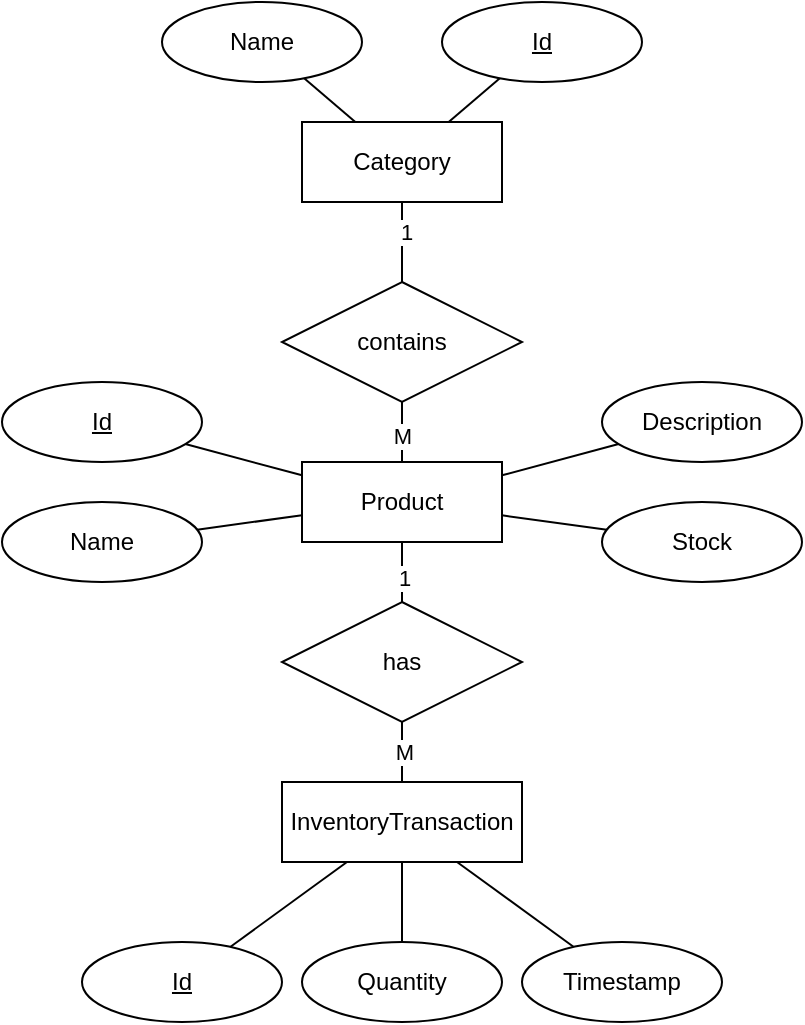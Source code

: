 <mxfile>
    <diagram id="AEq-EC3uk1_h8GAAPG3J" name="Page-1">
        <mxGraphModel dx="734" dy="626" grid="1" gridSize="10" guides="1" tooltips="1" connect="1" arrows="1" fold="1" page="1" pageScale="1" pageWidth="850" pageHeight="1100" math="0" shadow="0">
            <root>
                <mxCell id="0"/>
                <mxCell id="1" parent="0"/>
                <mxCell id="31" style="edgeStyle=none;html=1;endArrow=none;endFill=0;" edge="1" parent="1" source="2" target="24">
                    <mxGeometry relative="1" as="geometry"/>
                </mxCell>
                <mxCell id="33" value="M" style="edgeLabel;html=1;align=center;verticalAlign=middle;resizable=0;points=[];" vertex="1" connectable="0" parent="31">
                    <mxGeometry x="0.036" y="-1" relative="1" as="geometry">
                        <mxPoint as="offset"/>
                    </mxGeometry>
                </mxCell>
                <mxCell id="2" value="InventoryTransaction" style="whiteSpace=wrap;html=1;align=center;" vertex="1" parent="1">
                    <mxGeometry x="320" y="480" width="120" height="40" as="geometry"/>
                </mxCell>
                <mxCell id="26" style="edgeStyle=none;html=1;endArrow=none;endFill=0;" edge="1" parent="1" source="3" target="25">
                    <mxGeometry relative="1" as="geometry"/>
                </mxCell>
                <mxCell id="28" value="1" style="edgeLabel;html=1;align=center;verticalAlign=middle;resizable=0;points=[];" vertex="1" connectable="0" parent="26">
                    <mxGeometry x="-0.258" y="2" relative="1" as="geometry">
                        <mxPoint as="offset"/>
                    </mxGeometry>
                </mxCell>
                <mxCell id="3" value="Category" style="whiteSpace=wrap;html=1;align=center;" vertex="1" parent="1">
                    <mxGeometry x="330" y="150" width="100" height="40" as="geometry"/>
                </mxCell>
                <mxCell id="30" style="edgeStyle=none;html=1;endArrow=none;endFill=0;" edge="1" parent="1" source="4" target="24">
                    <mxGeometry relative="1" as="geometry"/>
                </mxCell>
                <mxCell id="32" value="1" style="edgeLabel;html=1;align=center;verticalAlign=middle;resizable=0;points=[];" vertex="1" connectable="0" parent="30">
                    <mxGeometry x="0.171" y="1" relative="1" as="geometry">
                        <mxPoint as="offset"/>
                    </mxGeometry>
                </mxCell>
                <mxCell id="4" value="Product" style="whiteSpace=wrap;html=1;align=center;" vertex="1" parent="1">
                    <mxGeometry x="330" y="320" width="100" height="40" as="geometry"/>
                </mxCell>
                <mxCell id="14" style="edgeStyle=none;html=1;endArrow=none;endFill=0;" edge="1" parent="1" source="5" target="4">
                    <mxGeometry relative="1" as="geometry"/>
                </mxCell>
                <mxCell id="5" value="Id" style="ellipse;whiteSpace=wrap;html=1;align=center;fontStyle=4;" vertex="1" parent="1">
                    <mxGeometry x="180" y="280" width="100" height="40" as="geometry"/>
                </mxCell>
                <mxCell id="17" style="edgeStyle=none;html=1;endArrow=none;endFill=0;" edge="1" parent="1" source="6" target="4">
                    <mxGeometry relative="1" as="geometry"/>
                </mxCell>
                <mxCell id="6" value="Description" style="ellipse;whiteSpace=wrap;html=1;align=center;" vertex="1" parent="1">
                    <mxGeometry x="480" y="280" width="100" height="40" as="geometry"/>
                </mxCell>
                <mxCell id="16" style="edgeStyle=none;html=1;endArrow=none;endFill=0;" edge="1" parent="1" source="7" target="4">
                    <mxGeometry relative="1" as="geometry"/>
                </mxCell>
                <mxCell id="7" value="Stock" style="ellipse;whiteSpace=wrap;html=1;align=center;" vertex="1" parent="1">
                    <mxGeometry x="480" y="340" width="100" height="40" as="geometry"/>
                </mxCell>
                <mxCell id="23" style="edgeStyle=none;html=1;endArrow=none;endFill=0;" edge="1" parent="1" source="8" target="2">
                    <mxGeometry relative="1" as="geometry"/>
                </mxCell>
                <mxCell id="8" value="Quantity" style="ellipse;whiteSpace=wrap;html=1;align=center;" vertex="1" parent="1">
                    <mxGeometry x="330" y="560" width="100" height="40" as="geometry"/>
                </mxCell>
                <mxCell id="15" style="edgeStyle=none;html=1;endArrow=none;endFill=0;" edge="1" parent="1" source="9" target="4">
                    <mxGeometry relative="1" as="geometry"/>
                </mxCell>
                <mxCell id="9" value="Name" style="ellipse;whiteSpace=wrap;html=1;align=center;" vertex="1" parent="1">
                    <mxGeometry x="180" y="340" width="100" height="40" as="geometry"/>
                </mxCell>
                <mxCell id="12" style="edgeStyle=none;html=1;endArrow=none;endFill=0;" edge="1" parent="1" source="10" target="3">
                    <mxGeometry relative="1" as="geometry"/>
                </mxCell>
                <mxCell id="10" value="Name" style="ellipse;whiteSpace=wrap;html=1;align=center;" vertex="1" parent="1">
                    <mxGeometry x="260" y="90" width="100" height="40" as="geometry"/>
                </mxCell>
                <mxCell id="13" style="edgeStyle=none;html=1;endArrow=none;endFill=0;" edge="1" parent="1" source="11" target="3">
                    <mxGeometry relative="1" as="geometry"/>
                </mxCell>
                <mxCell id="11" value="Id" style="ellipse;whiteSpace=wrap;html=1;align=center;fontStyle=4;" vertex="1" parent="1">
                    <mxGeometry x="400" y="90" width="100" height="40" as="geometry"/>
                </mxCell>
                <mxCell id="21" style="edgeStyle=none;html=1;endArrow=none;endFill=0;" edge="1" parent="1" source="18" target="2">
                    <mxGeometry relative="1" as="geometry"/>
                </mxCell>
                <mxCell id="18" value="Id" style="ellipse;whiteSpace=wrap;html=1;align=center;fontStyle=4;" vertex="1" parent="1">
                    <mxGeometry x="220" y="560" width="100" height="40" as="geometry"/>
                </mxCell>
                <mxCell id="22" style="edgeStyle=none;html=1;endArrow=none;endFill=0;" edge="1" parent="1" source="20" target="2">
                    <mxGeometry relative="1" as="geometry"/>
                </mxCell>
                <mxCell id="20" value="Timestamp" style="ellipse;whiteSpace=wrap;html=1;align=center;" vertex="1" parent="1">
                    <mxGeometry x="440" y="560" width="100" height="40" as="geometry"/>
                </mxCell>
                <mxCell id="24" value="has" style="shape=rhombus;perimeter=rhombusPerimeter;whiteSpace=wrap;html=1;align=center;" vertex="1" parent="1">
                    <mxGeometry x="320" y="390" width="120" height="60" as="geometry"/>
                </mxCell>
                <mxCell id="27" style="edgeStyle=none;html=1;endArrow=none;endFill=0;" edge="1" parent="1" source="25" target="4">
                    <mxGeometry relative="1" as="geometry"/>
                </mxCell>
                <mxCell id="29" value="M" style="edgeLabel;html=1;align=center;verticalAlign=middle;resizable=0;points=[];" vertex="1" connectable="0" parent="27">
                    <mxGeometry x="0.094" relative="1" as="geometry">
                        <mxPoint as="offset"/>
                    </mxGeometry>
                </mxCell>
                <mxCell id="25" value="contains" style="shape=rhombus;perimeter=rhombusPerimeter;whiteSpace=wrap;html=1;align=center;" vertex="1" parent="1">
                    <mxGeometry x="320" y="230" width="120" height="60" as="geometry"/>
                </mxCell>
            </root>
        </mxGraphModel>
    </diagram>
</mxfile>